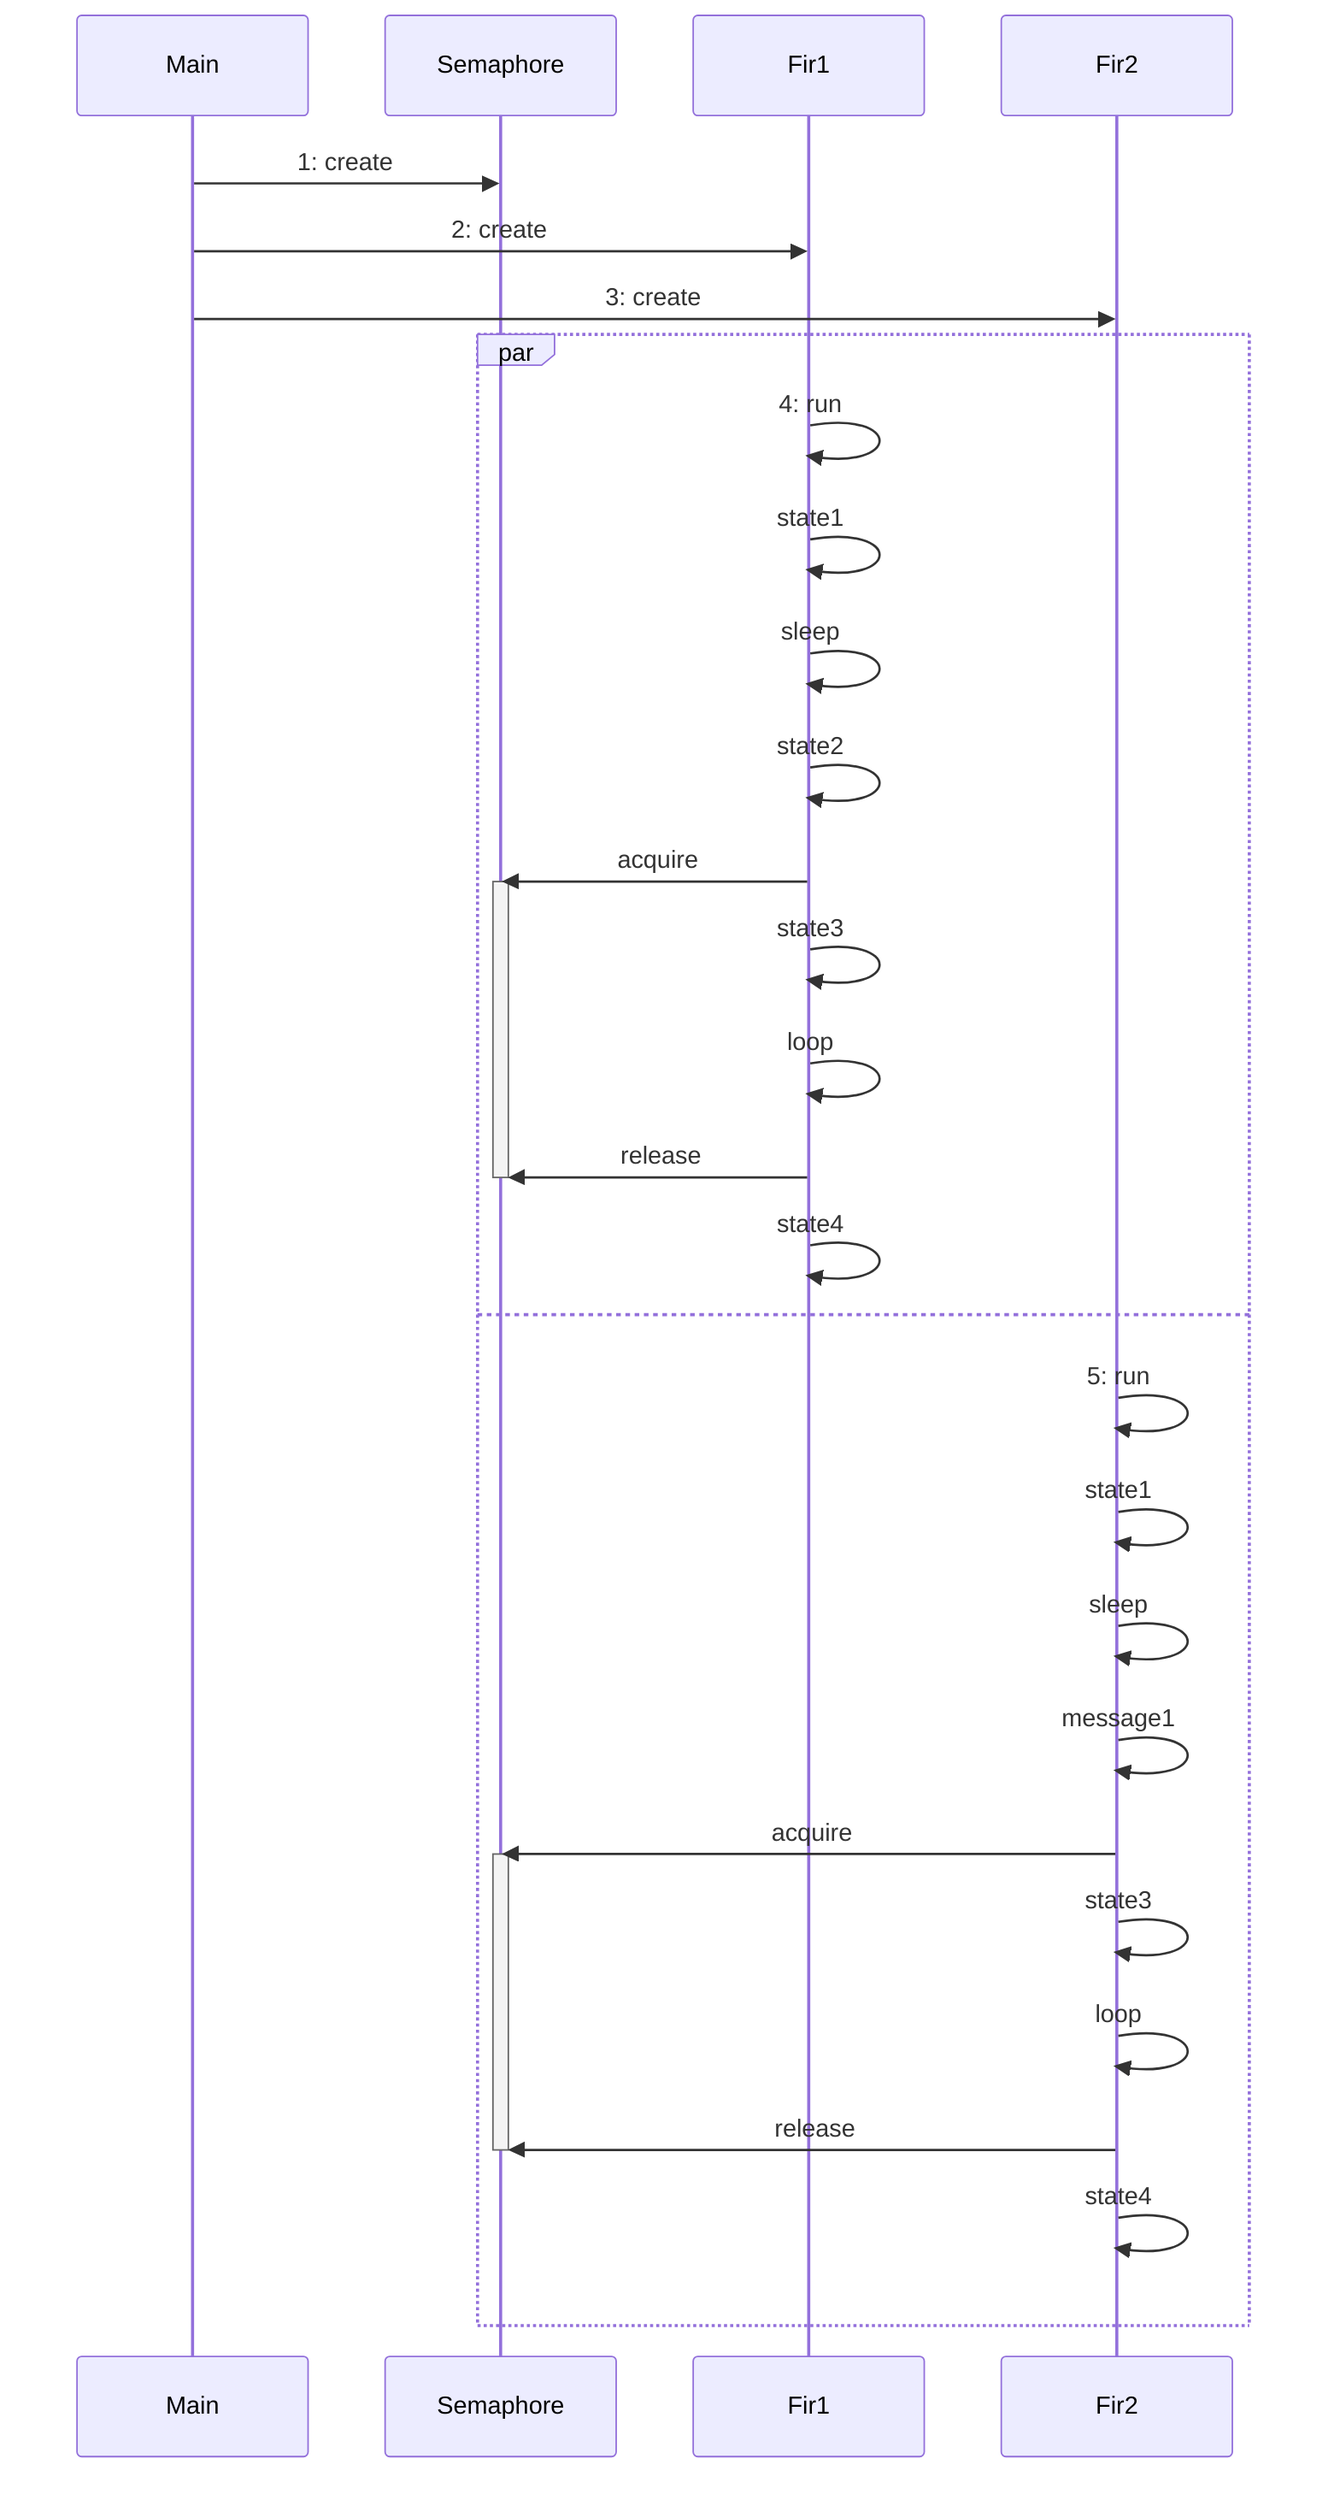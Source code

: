 sequenceDiagram
    participant Main
    participant Semaphore
    participant Fir1
    participant Fir2

    Main ->> Semaphore: 1: create
    Main ->> Fir1: 2: create
    Main ->> Fir2: 3: create

    par
        Fir1 ->> Fir1: 4: run
        Fir1 ->> Fir1: state1
        Fir1 ->> Fir1: sleep
        Fir1 ->> Fir1: state2
        Fir1 ->> Semaphore: acquire
        activate Semaphore
        Fir1 ->> Fir1: state3
        Fir1 ->> Fir1: loop
        Fir1 ->> Semaphore: release
        deactivate Semaphore
        Fir1 ->> Fir1: state4
    and
        Fir2 ->> Fir2: 5: run
        Fir2 ->> Fir2: state1
        Fir2 ->> Fir2: sleep
        Fir2 ->> Fir2: message1
        Fir2 ->> Semaphore: acquire
        activate Semaphore
        Fir2 ->> Fir2: state3
        Fir2 ->> Fir2: loop
        Fir2 ->> Semaphore: release
        deactivate Semaphore
        Fir2 ->> Fir2: state4
    end
